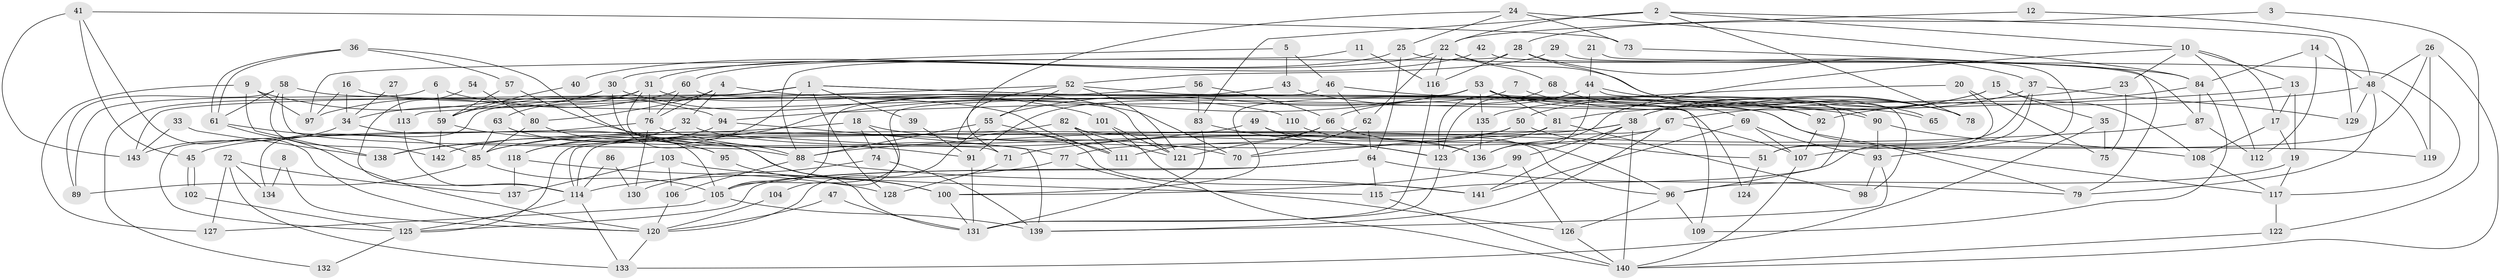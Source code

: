 // coarse degree distribution, {8: 0.04225352112676056, 10: 0.056338028169014086, 5: 0.09859154929577464, 11: 0.056338028169014086, 4: 0.16901408450704225, 2: 0.15492957746478872, 6: 0.11267605633802817, 3: 0.16901408450704225, 7: 0.04225352112676056, 9: 0.028169014084507043, 17: 0.014084507042253521, 12: 0.014084507042253521, 13: 0.014084507042253521, 14: 0.028169014084507043}
// Generated by graph-tools (version 1.1) at 2025/18/03/04/25 18:18:51]
// undirected, 143 vertices, 286 edges
graph export_dot {
graph [start="1"]
  node [color=gray90,style=filled];
  1;
  2;
  3;
  4;
  5;
  6;
  7;
  8;
  9;
  10;
  11;
  12;
  13;
  14;
  15;
  16;
  17;
  18;
  19;
  20;
  21;
  22;
  23;
  24;
  25;
  26;
  27;
  28;
  29;
  30;
  31;
  32;
  33;
  34;
  35;
  36;
  37;
  38;
  39;
  40;
  41;
  42;
  43;
  44;
  45;
  46;
  47;
  48;
  49;
  50;
  51;
  52;
  53;
  54;
  55;
  56;
  57;
  58;
  59;
  60;
  61;
  62;
  63;
  64;
  65;
  66;
  67;
  68;
  69;
  70;
  71;
  72;
  73;
  74;
  75;
  76;
  77;
  78;
  79;
  80;
  81;
  82;
  83;
  84;
  85;
  86;
  87;
  88;
  89;
  90;
  91;
  92;
  93;
  94;
  95;
  96;
  97;
  98;
  99;
  100;
  101;
  102;
  103;
  104;
  105;
  106;
  107;
  108;
  109;
  110;
  111;
  112;
  113;
  114;
  115;
  116;
  117;
  118;
  119;
  120;
  121;
  122;
  123;
  124;
  125;
  126;
  127;
  128;
  129;
  130;
  131;
  132;
  133;
  134;
  135;
  136;
  137;
  138;
  139;
  140;
  141;
  142;
  143;
  1 -- 79;
  1 -- 128;
  1 -- 39;
  1 -- 59;
  1 -- 90;
  1 -- 118;
  1 -- 143;
  2 -- 22;
  2 -- 129;
  2 -- 10;
  2 -- 78;
  2 -- 83;
  3 -- 28;
  3 -- 122;
  4 -- 80;
  4 -- 76;
  4 -- 32;
  4 -- 70;
  5 -- 46;
  5 -- 30;
  5 -- 43;
  6 -- 89;
  6 -- 59;
  6 -- 110;
  7 -- 78;
  7 -- 91;
  8 -- 134;
  8 -- 120;
  9 -- 94;
  9 -- 138;
  9 -- 97;
  9 -- 127;
  10 -- 136;
  10 -- 13;
  10 -- 17;
  10 -- 23;
  10 -- 112;
  11 -- 116;
  11 -- 97;
  12 -- 22;
  12 -- 48;
  13 -- 17;
  13 -- 19;
  13 -- 94;
  14 -- 48;
  14 -- 84;
  14 -- 112;
  15 -- 38;
  15 -- 108;
  15 -- 35;
  15 -- 50;
  16 -- 111;
  16 -- 34;
  16 -- 97;
  17 -- 19;
  17 -- 108;
  18 -- 70;
  18 -- 45;
  18 -- 74;
  18 -- 104;
  19 -- 96;
  19 -- 117;
  20 -- 51;
  20 -- 75;
  20 -- 135;
  21 -- 79;
  21 -- 44;
  22 -- 62;
  22 -- 78;
  22 -- 40;
  22 -- 68;
  22 -- 116;
  23 -- 67;
  23 -- 75;
  24 -- 25;
  24 -- 84;
  24 -- 73;
  24 -- 141;
  25 -- 64;
  25 -- 87;
  25 -- 31;
  26 -- 140;
  26 -- 48;
  26 -- 107;
  26 -- 119;
  27 -- 113;
  27 -- 34;
  28 -- 116;
  28 -- 88;
  28 -- 37;
  28 -- 65;
  29 -- 93;
  29 -- 52;
  30 -- 34;
  30 -- 131;
  30 -- 101;
  31 -- 63;
  31 -- 71;
  31 -- 76;
  31 -- 121;
  31 -- 132;
  32 -- 136;
  32 -- 138;
  33 -- 138;
  33 -- 143;
  34 -- 143;
  34 -- 105;
  35 -- 133;
  35 -- 75;
  36 -- 61;
  36 -- 61;
  36 -- 88;
  36 -- 57;
  37 -- 38;
  37 -- 51;
  37 -- 115;
  37 -- 129;
  38 -- 140;
  38 -- 71;
  38 -- 99;
  38 -- 114;
  38 -- 141;
  39 -- 91;
  40 -- 59;
  41 -- 73;
  41 -- 120;
  41 -- 45;
  41 -- 143;
  42 -- 117;
  42 -- 60;
  43 -- 69;
  43 -- 105;
  44 -- 98;
  44 -- 123;
  44 -- 66;
  44 -- 78;
  44 -- 136;
  45 -- 102;
  45 -- 102;
  46 -- 92;
  46 -- 105;
  46 -- 62;
  47 -- 131;
  47 -- 120;
  48 -- 81;
  48 -- 119;
  48 -- 79;
  48 -- 129;
  49 -- 96;
  49 -- 123;
  49 -- 138;
  50 -- 70;
  50 -- 51;
  50 -- 85;
  51 -- 124;
  52 -- 121;
  52 -- 55;
  52 -- 71;
  52 -- 109;
  52 -- 113;
  53 -- 55;
  53 -- 96;
  53 -- 65;
  53 -- 81;
  53 -- 92;
  53 -- 100;
  53 -- 118;
  53 -- 135;
  54 -- 114;
  54 -- 80;
  55 -- 111;
  55 -- 88;
  55 -- 120;
  56 -- 83;
  56 -- 66;
  56 -- 134;
  57 -- 59;
  57 -- 91;
  58 -- 117;
  58 -- 61;
  58 -- 88;
  58 -- 89;
  58 -- 142;
  59 -- 142;
  59 -- 95;
  60 -- 97;
  60 -- 76;
  60 -- 124;
  61 -- 85;
  61 -- 120;
  62 -- 64;
  62 -- 70;
  63 -- 95;
  63 -- 85;
  64 -- 125;
  64 -- 115;
  64 -- 79;
  64 -- 105;
  66 -- 121;
  66 -- 96;
  66 -- 111;
  67 -- 107;
  67 -- 139;
  67 -- 77;
  67 -- 114;
  68 -- 123;
  68 -- 90;
  69 -- 141;
  69 -- 107;
  69 -- 93;
  71 -- 128;
  72 -- 133;
  72 -- 127;
  72 -- 134;
  72 -- 137;
  73 -- 84;
  74 -- 139;
  74 -- 130;
  76 -- 77;
  76 -- 125;
  76 -- 130;
  77 -- 114;
  77 -- 126;
  80 -- 100;
  80 -- 85;
  81 -- 125;
  81 -- 98;
  81 -- 123;
  82 -- 121;
  82 -- 85;
  82 -- 111;
  82 -- 119;
  83 -- 123;
  83 -- 131;
  84 -- 87;
  84 -- 92;
  84 -- 109;
  85 -- 105;
  85 -- 89;
  86 -- 114;
  86 -- 130;
  87 -- 88;
  87 -- 112;
  88 -- 141;
  88 -- 106;
  90 -- 93;
  90 -- 108;
  91 -- 131;
  92 -- 107;
  93 -- 98;
  93 -- 139;
  94 -- 139;
  94 -- 142;
  95 -- 100;
  96 -- 109;
  96 -- 126;
  99 -- 126;
  99 -- 100;
  100 -- 131;
  101 -- 140;
  101 -- 121;
  102 -- 125;
  103 -- 137;
  103 -- 106;
  103 -- 115;
  104 -- 120;
  105 -- 127;
  105 -- 139;
  106 -- 120;
  107 -- 140;
  108 -- 117;
  110 -- 136;
  113 -- 114;
  114 -- 125;
  114 -- 133;
  115 -- 140;
  116 -- 131;
  117 -- 122;
  118 -- 128;
  118 -- 137;
  120 -- 133;
  122 -- 140;
  123 -- 131;
  125 -- 132;
  126 -- 140;
  135 -- 136;
}
